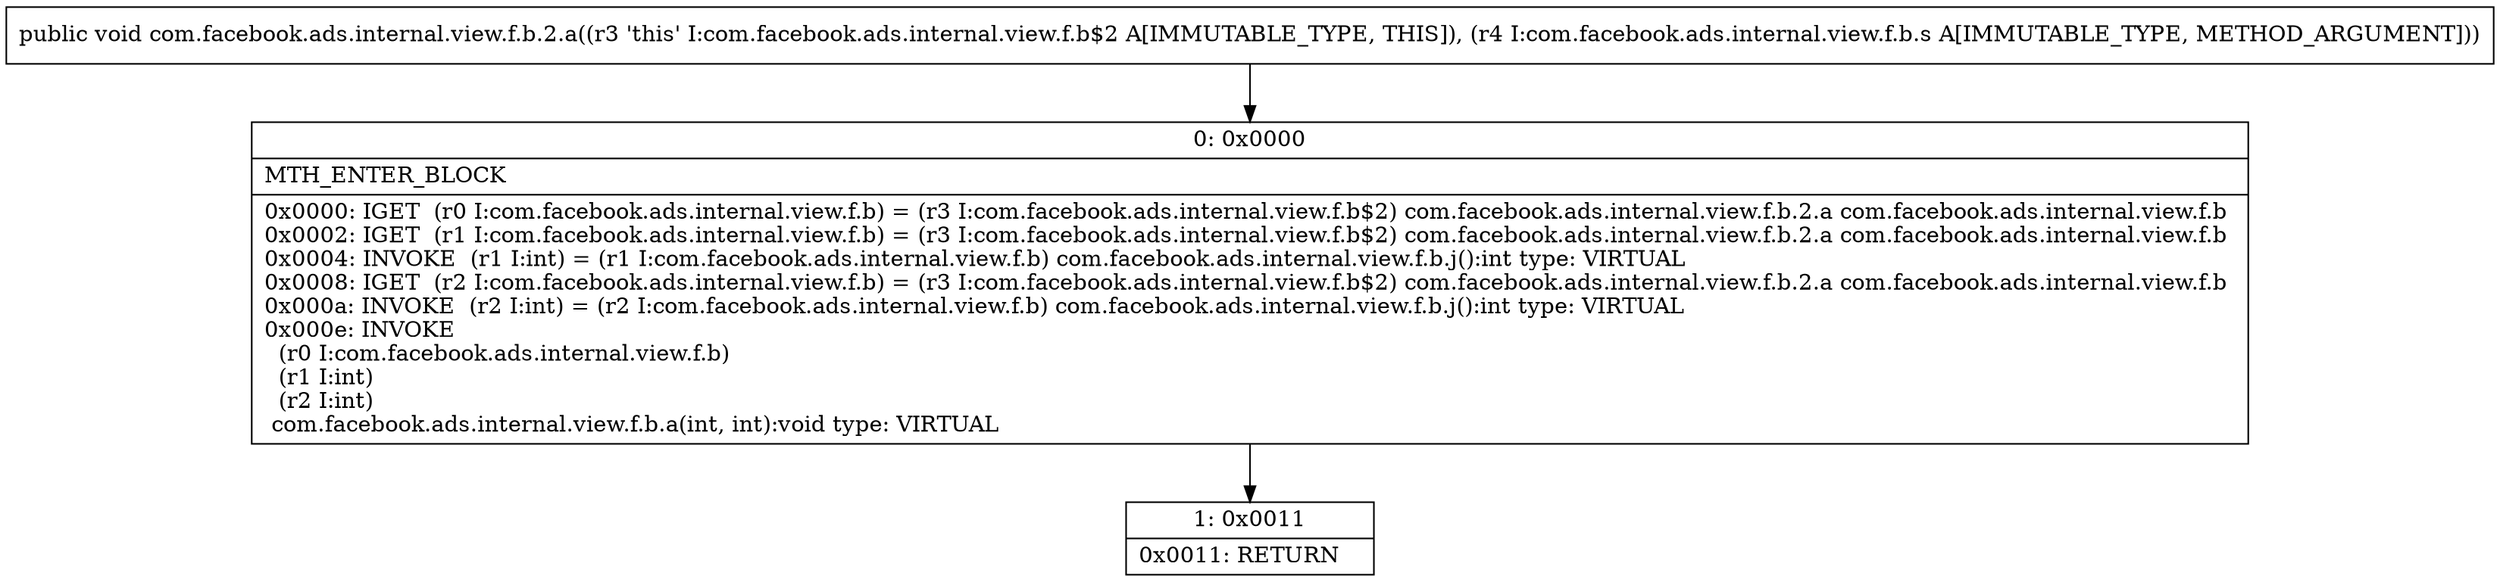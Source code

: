 digraph "CFG forcom.facebook.ads.internal.view.f.b.2.a(Lcom\/facebook\/ads\/internal\/view\/f\/b\/s;)V" {
Node_0 [shape=record,label="{0\:\ 0x0000|MTH_ENTER_BLOCK\l|0x0000: IGET  (r0 I:com.facebook.ads.internal.view.f.b) = (r3 I:com.facebook.ads.internal.view.f.b$2) com.facebook.ads.internal.view.f.b.2.a com.facebook.ads.internal.view.f.b \l0x0002: IGET  (r1 I:com.facebook.ads.internal.view.f.b) = (r3 I:com.facebook.ads.internal.view.f.b$2) com.facebook.ads.internal.view.f.b.2.a com.facebook.ads.internal.view.f.b \l0x0004: INVOKE  (r1 I:int) = (r1 I:com.facebook.ads.internal.view.f.b) com.facebook.ads.internal.view.f.b.j():int type: VIRTUAL \l0x0008: IGET  (r2 I:com.facebook.ads.internal.view.f.b) = (r3 I:com.facebook.ads.internal.view.f.b$2) com.facebook.ads.internal.view.f.b.2.a com.facebook.ads.internal.view.f.b \l0x000a: INVOKE  (r2 I:int) = (r2 I:com.facebook.ads.internal.view.f.b) com.facebook.ads.internal.view.f.b.j():int type: VIRTUAL \l0x000e: INVOKE  \l  (r0 I:com.facebook.ads.internal.view.f.b)\l  (r1 I:int)\l  (r2 I:int)\l com.facebook.ads.internal.view.f.b.a(int, int):void type: VIRTUAL \l}"];
Node_1 [shape=record,label="{1\:\ 0x0011|0x0011: RETURN   \l}"];
MethodNode[shape=record,label="{public void com.facebook.ads.internal.view.f.b.2.a((r3 'this' I:com.facebook.ads.internal.view.f.b$2 A[IMMUTABLE_TYPE, THIS]), (r4 I:com.facebook.ads.internal.view.f.b.s A[IMMUTABLE_TYPE, METHOD_ARGUMENT])) }"];
MethodNode -> Node_0;
Node_0 -> Node_1;
}

